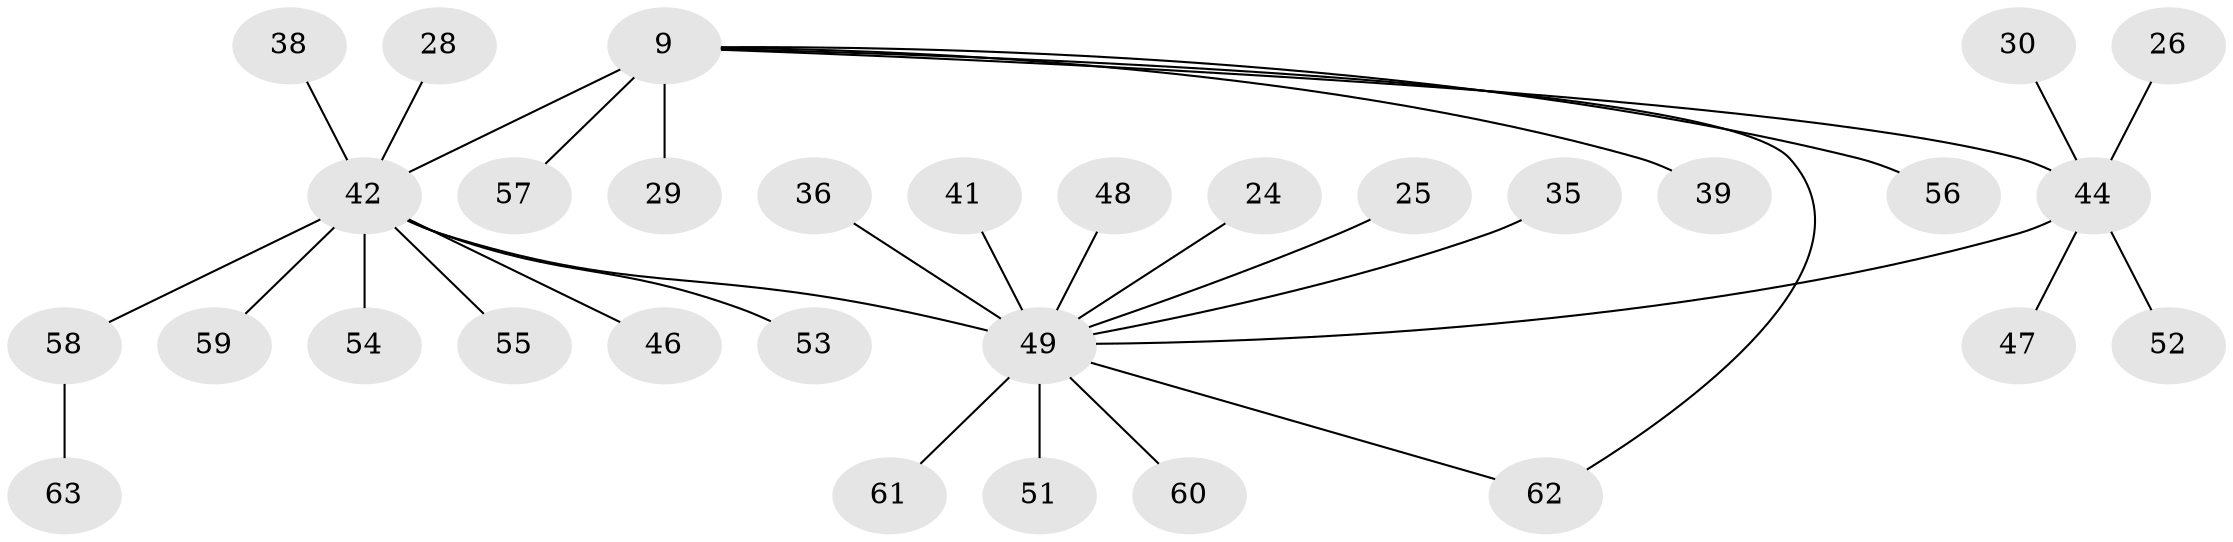 // original degree distribution, {6: 0.047619047619047616, 11: 0.031746031746031744, 2: 0.12698412698412698, 9: 0.031746031746031744, 4: 0.031746031746031744, 5: 0.031746031746031744, 3: 0.1111111111111111, 7: 0.015873015873015872, 1: 0.5714285714285714}
// Generated by graph-tools (version 1.1) at 2025/55/03/09/25 04:55:01]
// undirected, 31 vertices, 32 edges
graph export_dot {
graph [start="1"]
  node [color=gray90,style=filled];
  9;
  24;
  25;
  26 [super="+23"];
  28;
  29;
  30;
  35;
  36;
  38;
  39;
  41;
  42 [super="+15+12"];
  44 [super="+16+17+20"];
  46 [super="+18"];
  47;
  48;
  49 [super="+32+37+33+40+6+14"];
  51;
  52 [super="+34"];
  53;
  54;
  55;
  56;
  57;
  58 [super="+50"];
  59 [super="+43"];
  60;
  61;
  62 [super="+21+45"];
  63 [super="+22"];
  9 -- 29;
  9 -- 39;
  9 -- 42 [weight=4];
  9 -- 56;
  9 -- 57;
  9 -- 62;
  9 -- 44 [weight=2];
  24 -- 49;
  25 -- 49;
  26 -- 44;
  28 -- 42;
  30 -- 44;
  35 -- 49;
  36 -- 49;
  38 -- 42;
  41 -- 49;
  42 -- 53;
  42 -- 54 [weight=2];
  42 -- 55;
  42 -- 46;
  42 -- 59;
  42 -- 49 [weight=6];
  42 -- 58 [weight=2];
  44 -- 47;
  44 -- 49 [weight=3];
  44 -- 52;
  48 -- 49;
  49 -- 51;
  49 -- 61;
  49 -- 60;
  49 -- 62;
  58 -- 63;
}
